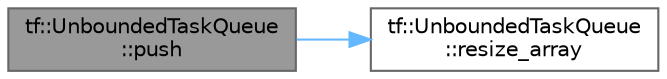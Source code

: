 digraph "tf::UnboundedTaskQueue::push"
{
 // LATEX_PDF_SIZE
  bgcolor="transparent";
  edge [fontname=Helvetica,fontsize=10,labelfontname=Helvetica,labelfontsize=10];
  node [fontname=Helvetica,fontsize=10,shape=box,height=0.2,width=0.4];
  rankdir="LR";
  Node1 [id="Node000001",label="tf::UnboundedTaskQueue\l::push",height=0.2,width=0.4,color="gray40", fillcolor="grey60", style="filled", fontcolor="black",tooltip="inserts an item to the queue"];
  Node1 -> Node2 [id="edge1_Node000001_Node000002",color="steelblue1",style="solid",tooltip=" "];
  Node2 [id="Node000002",label="tf::UnboundedTaskQueue\l::resize_array",height=0.2,width=0.4,color="grey40", fillcolor="white", style="filled",URL="$classtf_1_1_unbounded_task_queue.html#a7925cbfb4473f5bd4b2dcf52da4985f7",tooltip=" "];
}
